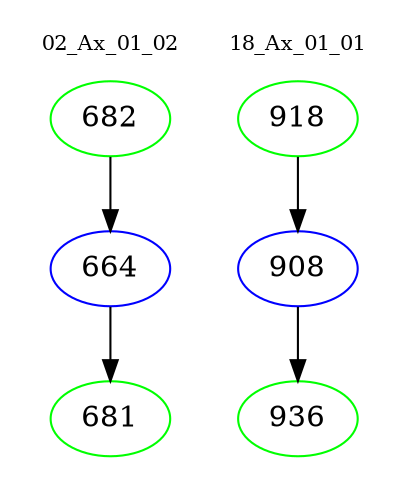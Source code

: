 digraph{
subgraph cluster_0 {
color = white
label = "02_Ax_01_02";
fontsize=10;
T0_682 [label="682", color="green"]
T0_682 -> T0_664 [color="black"]
T0_664 [label="664", color="blue"]
T0_664 -> T0_681 [color="black"]
T0_681 [label="681", color="green"]
}
subgraph cluster_1 {
color = white
label = "18_Ax_01_01";
fontsize=10;
T1_918 [label="918", color="green"]
T1_918 -> T1_908 [color="black"]
T1_908 [label="908", color="blue"]
T1_908 -> T1_936 [color="black"]
T1_936 [label="936", color="green"]
}
}
